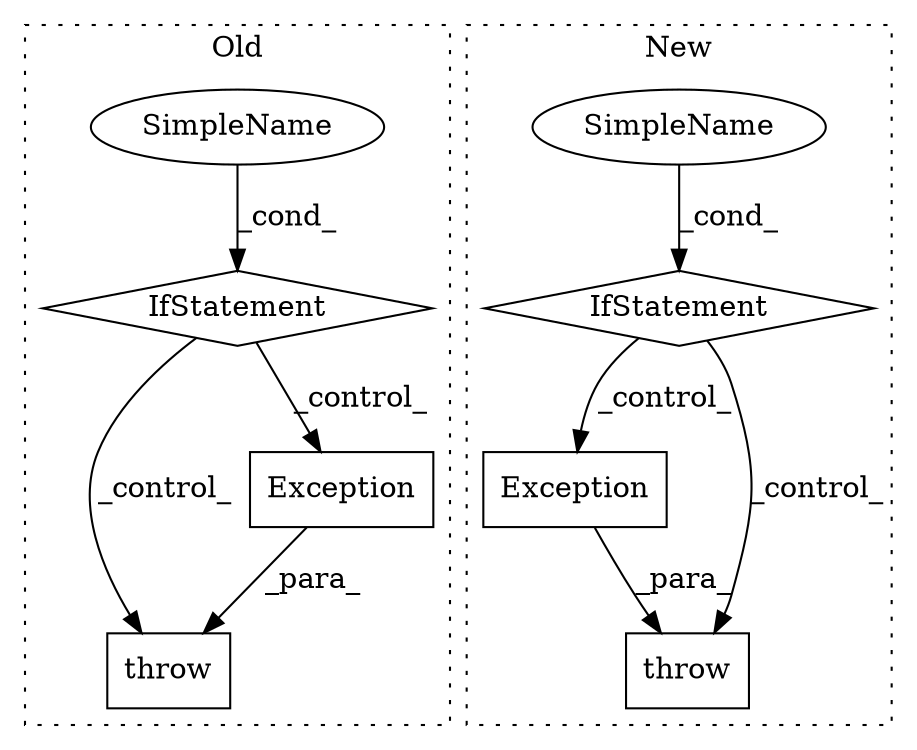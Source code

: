 digraph G {
subgraph cluster0 {
1 [label="throw" a="53" s="8243" l="6" shape="box"];
4 [label="Exception" a="32" s="8249,8297" l="10,1" shape="box"];
6 [label="SimpleName" a="42" s="" l="" shape="ellipse"];
7 [label="IfStatement" a="25" s="8190,8233" l="4,2" shape="diamond"];
label = "Old";
style="dotted";
}
subgraph cluster1 {
2 [label="Exception" a="32" s="8643,8656" l="10,1" shape="box"];
3 [label="throw" a="53" s="8637" l="6" shape="box"];
5 [label="SimpleName" a="42" s="" l="" shape="ellipse"];
8 [label="IfStatement" a="25" s="8615,8627" l="4,2" shape="diamond"];
label = "New";
style="dotted";
}
2 -> 3 [label="_para_"];
4 -> 1 [label="_para_"];
5 -> 8 [label="_cond_"];
6 -> 7 [label="_cond_"];
7 -> 1 [label="_control_"];
7 -> 4 [label="_control_"];
8 -> 2 [label="_control_"];
8 -> 3 [label="_control_"];
}